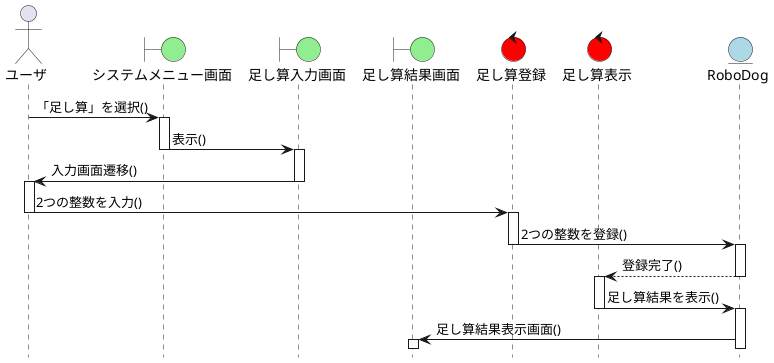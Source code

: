 @startuml
hide footbox

actor       ユーザ       as A
boundary    システムメニュー画面    as B1 #LightGreen
boundary    足し算入力画面    as B2 #LightGreen
boundary    足し算結果画面    as B3 #LightGreen
control     足し算登録     as C1 #Red
control     足し算表示     as C2 #Red
entity      RoboDog      as E #LightBlue

A -> B1: 「足し算」を選択()
activate B1

B1 -> B2: 表示()
deactivate B1
activate B2
deactivate B1
B2 -> A: 入力画面遷移()
deactivate B2
activate A
A -> C1: 2つの整数を入力()
deactivate A
activate C1
deactivate B2
C1 -> E: 2つの整数を登録()
deactivate C1
activate E

E --> C2: 登録完了()
deactivate E
activate C2
C2 -> E: 足し算結果を表示()
deactivate C2
activate E
E -> B3: 足し算結果表示画面()
activate B3
@enduml
